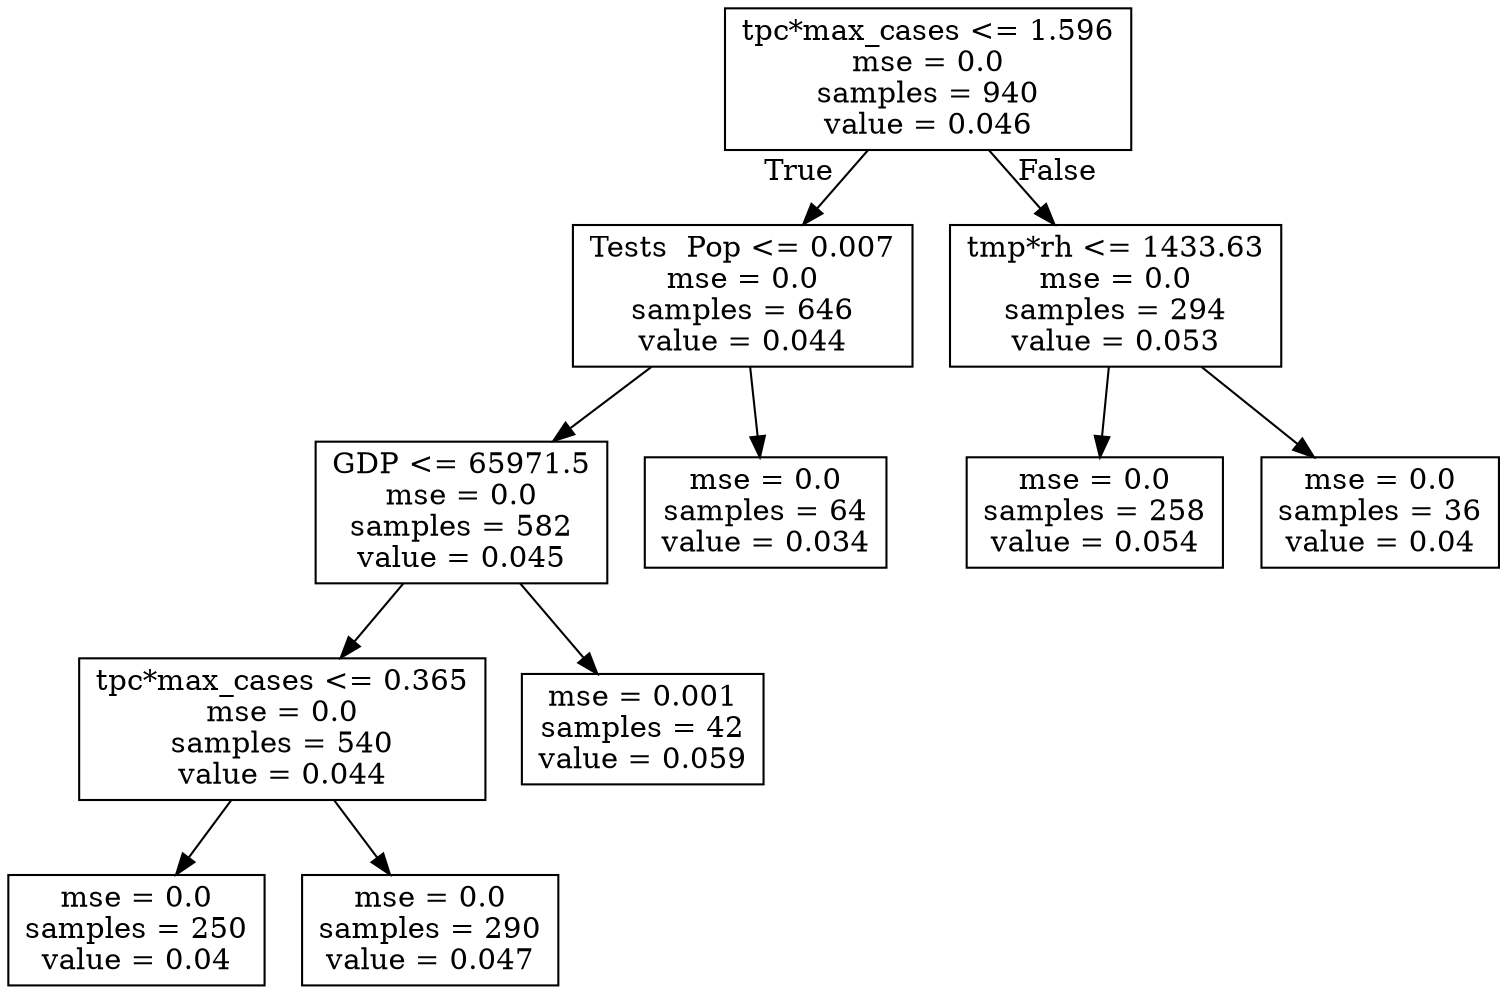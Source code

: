 digraph Tree {
node [shape=box] ;
0 [label="tpc*max_cases <= 1.596\nmse = 0.0\nsamples = 940\nvalue = 0.046"] ;
1 [label="Tests \ Pop <= 0.007\nmse = 0.0\nsamples = 646\nvalue = 0.044"] ;
0 -> 1 [labeldistance=2.5, labelangle=45, headlabel="True"] ;
2 [label="GDP <= 65971.5\nmse = 0.0\nsamples = 582\nvalue = 0.045"] ;
1 -> 2 ;
3 [label="tpc*max_cases <= 0.365\nmse = 0.0\nsamples = 540\nvalue = 0.044"] ;
2 -> 3 ;
4 [label="mse = 0.0\nsamples = 250\nvalue = 0.04"] ;
3 -> 4 ;
5 [label="mse = 0.0\nsamples = 290\nvalue = 0.047"] ;
3 -> 5 ;
6 [label="mse = 0.001\nsamples = 42\nvalue = 0.059"] ;
2 -> 6 ;
7 [label="mse = 0.0\nsamples = 64\nvalue = 0.034"] ;
1 -> 7 ;
8 [label="tmp*rh <= 1433.63\nmse = 0.0\nsamples = 294\nvalue = 0.053"] ;
0 -> 8 [labeldistance=2.5, labelangle=-45, headlabel="False"] ;
9 [label="mse = 0.0\nsamples = 258\nvalue = 0.054"] ;
8 -> 9 ;
10 [label="mse = 0.0\nsamples = 36\nvalue = 0.04"] ;
8 -> 10 ;
}